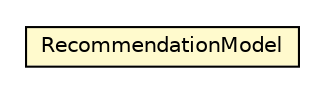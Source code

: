 #!/usr/local/bin/dot
#
# Class diagram 
# Generated by UMLGraph version R5_6-24-gf6e263 (http://www.umlgraph.org/)
#

digraph G {
	edge [fontname="Helvetica",fontsize=10,labelfontname="Helvetica",labelfontsize=10];
	node [fontname="Helvetica",fontsize=10,shape=plaintext];
	nodesep=0.25;
	ranksep=0.5;
	// org.universAAL.ui.ui.handler.web.html.model.RecommendationModel
	c6844635 [label=<<table title="org.universAAL.ui.ui.handler.web.html.model.RecommendationModel" border="0" cellborder="1" cellspacing="0" cellpadding="2" port="p" bgcolor="lemonChiffon" href="./RecommendationModel.html">
		<tr><td><table border="0" cellspacing="0" cellpadding="1">
<tr><td align="center" balign="center"> RecommendationModel </td></tr>
		</table></td></tr>
		</table>>, URL="./RecommendationModel.html", fontname="Helvetica", fontcolor="black", fontsize=10.0];
}

